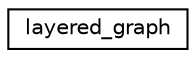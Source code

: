 digraph "Graphical Class Hierarchy"
{
  edge [fontname="Helvetica",fontsize="10",labelfontname="Helvetica",labelfontsize="10"];
  node [fontname="Helvetica",fontsize="10",shape=record];
  rankdir="LR";
  Node0 [label="layered_graph",height=0.2,width=0.4,color="black", fillcolor="white", style="filled",URL="$da/db1/classlayered__graph.html"];
}
